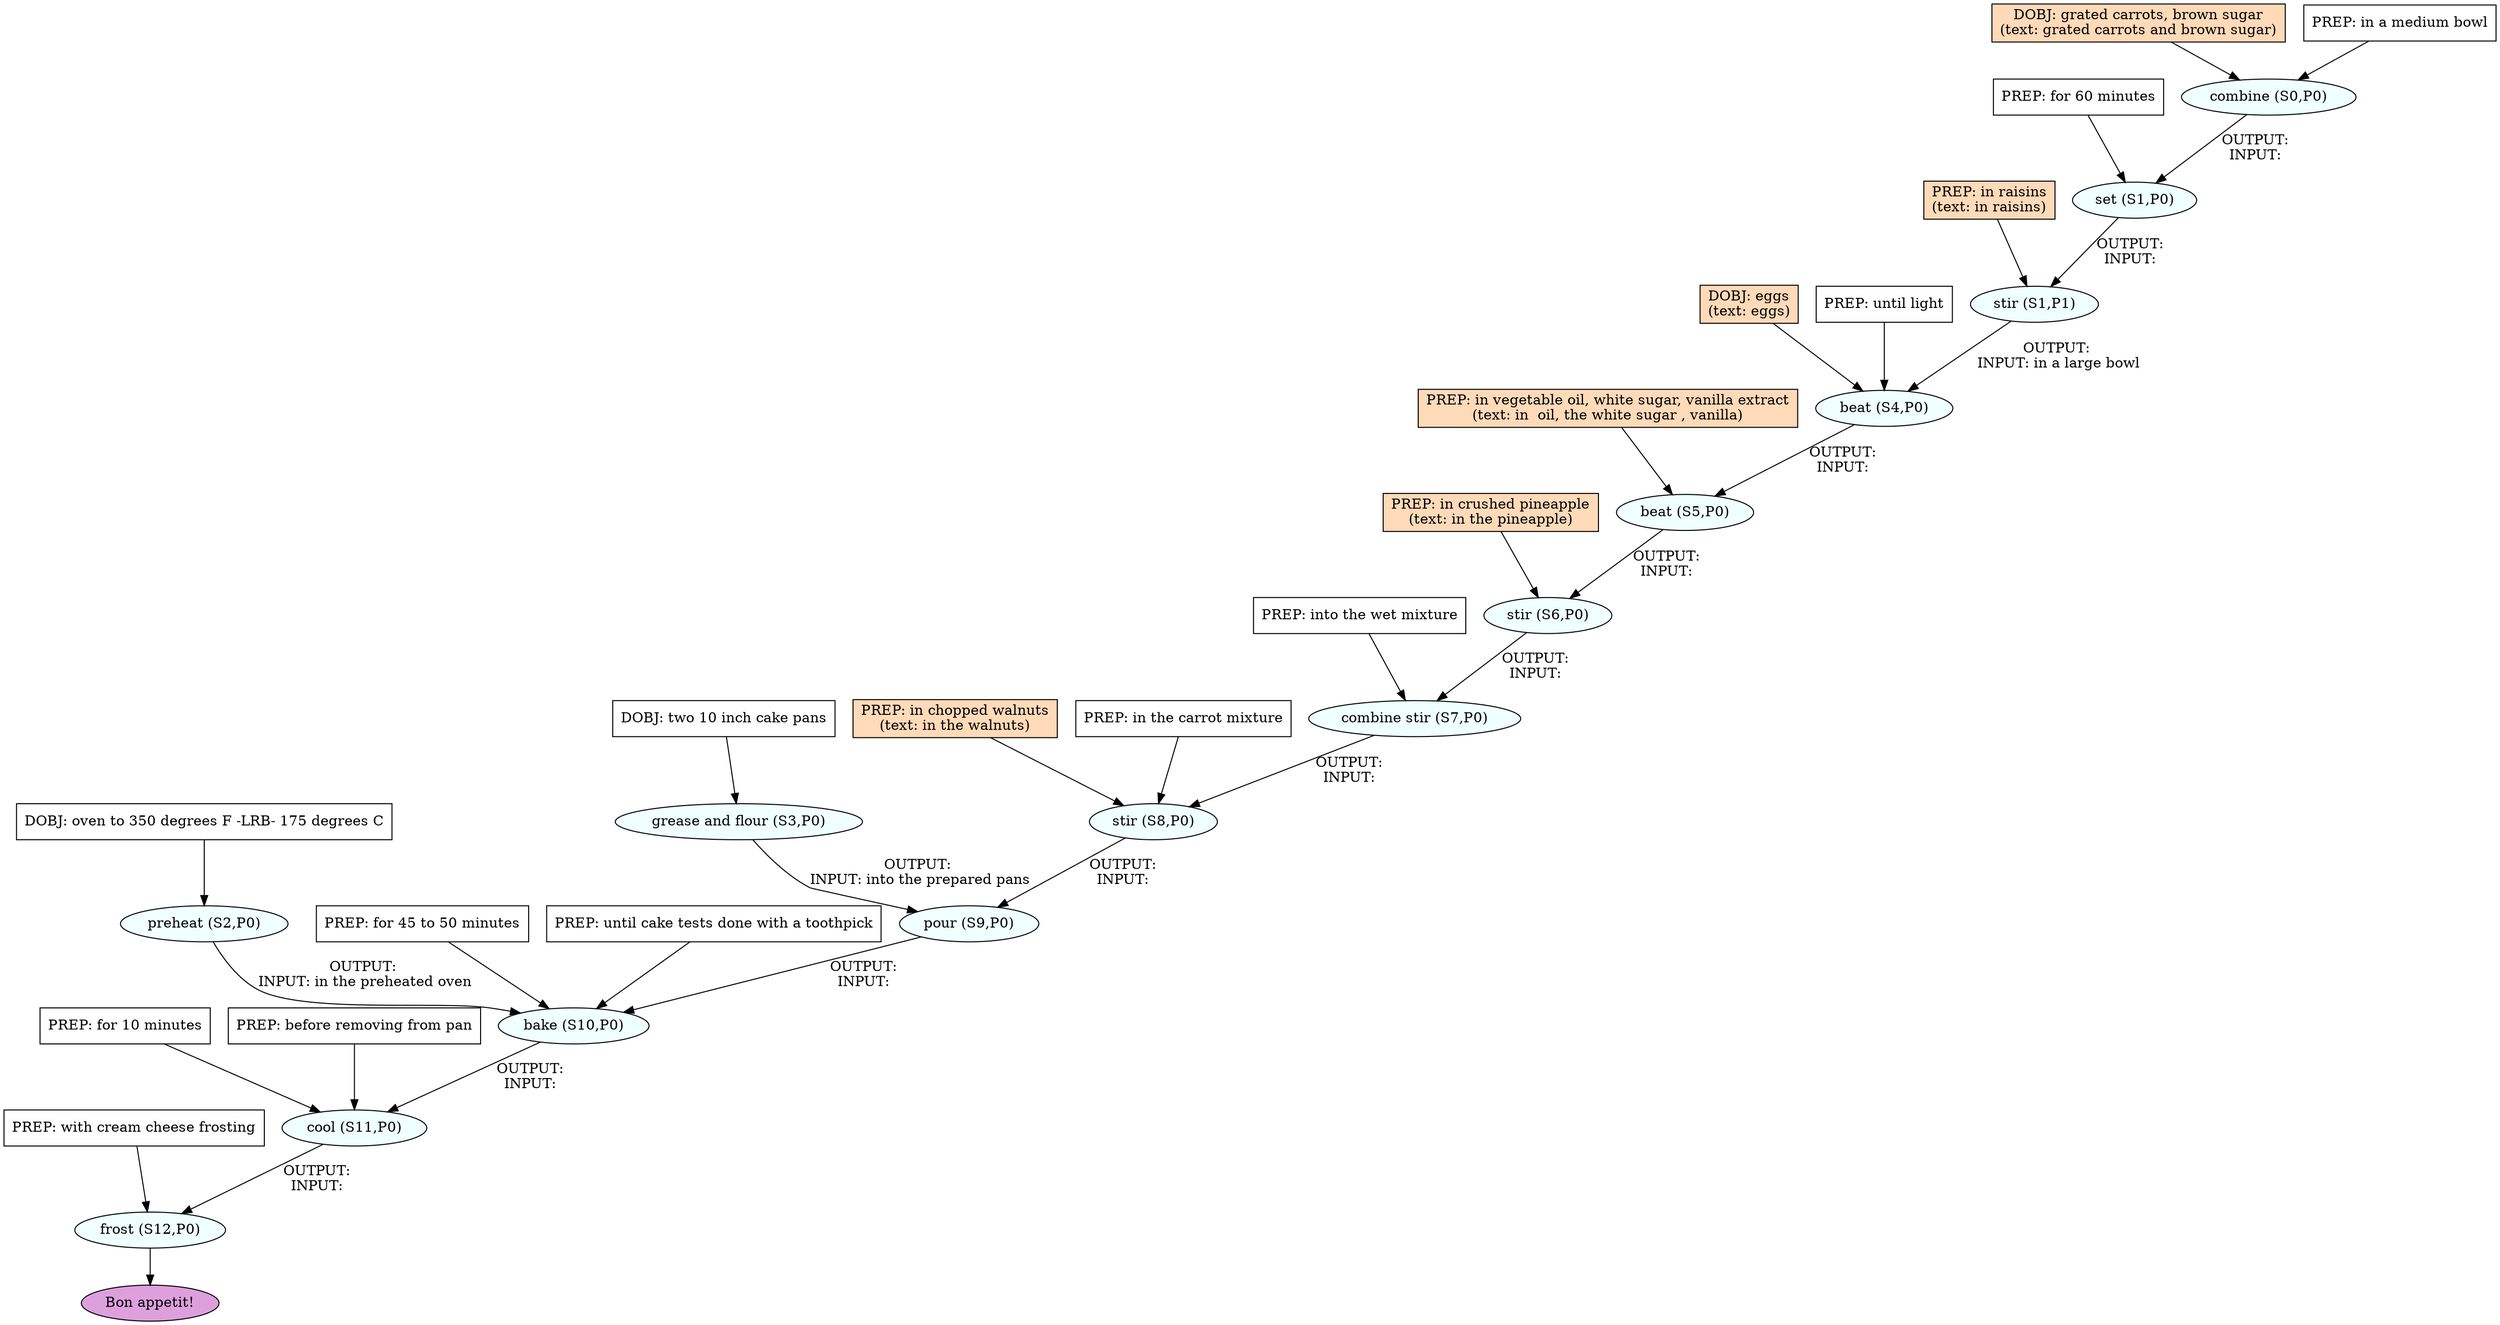 digraph recipe {
E0[label="combine (S0,P0)", shape=oval, style=filled, fillcolor=azure]
E1[label="set (S1,P0)", shape=oval, style=filled, fillcolor=azure]
E2[label="stir (S1,P1)", shape=oval, style=filled, fillcolor=azure]
E3[label="preheat (S2,P0)", shape=oval, style=filled, fillcolor=azure]
E4[label="grease and flour (S3,P0)", shape=oval, style=filled, fillcolor=azure]
E5[label="beat (S4,P0)", shape=oval, style=filled, fillcolor=azure]
E6[label="beat (S5,P0)", shape=oval, style=filled, fillcolor=azure]
E7[label="stir (S6,P0)", shape=oval, style=filled, fillcolor=azure]
E8[label="combine stir (S7,P0)", shape=oval, style=filled, fillcolor=azure]
E9[label="stir (S8,P0)", shape=oval, style=filled, fillcolor=azure]
E10[label="pour (S9,P0)", shape=oval, style=filled, fillcolor=azure]
E11[label="bake (S10,P0)", shape=oval, style=filled, fillcolor=azure]
E12[label="cool (S11,P0)", shape=oval, style=filled, fillcolor=azure]
E13[label="frost (S12,P0)", shape=oval, style=filled, fillcolor=azure]
D0[label="DOBJ: grated carrots, brown sugar
(text: grated carrots and brown sugar)", shape=box, style=filled, fillcolor=peachpuff]
D0 -> E0
P0_0[label="PREP: in a medium bowl", shape=box, style=filled, fillcolor=white]
P0_0 -> E0
D3[label="DOBJ: oven to 350 degrees F -LRB- 175 degrees C", shape=box, style=filled, fillcolor=white]
D3 -> E3
D4[label="DOBJ: two 10 inch cake pans", shape=box, style=filled, fillcolor=white]
D4 -> E4
E0 -> E1 [label="OUTPUT: 
INPUT: "]
P1_0_0[label="PREP: for 60 minutes", shape=box, style=filled, fillcolor=white]
P1_0_0 -> E1
E1 -> E2 [label="OUTPUT: 
INPUT: "]
P2_0_ing[label="PREP: in raisins
(text: in raisins)", shape=box, style=filled, fillcolor=peachpuff]
P2_0_ing -> E2
D5_ing[label="DOBJ: eggs
(text: eggs)", shape=box, style=filled, fillcolor=peachpuff]
D5_ing -> E5
E2 -> E5 [label="OUTPUT: 
INPUT: in a large bowl"]
P5_1_0[label="PREP: until light", shape=box, style=filled, fillcolor=white]
P5_1_0 -> E5
E5 -> E6 [label="OUTPUT: 
INPUT: "]
P6_0_ing[label="PREP: in vegetable oil, white sugar, vanilla extract
(text: in  oil, the white sugar , vanilla)", shape=box, style=filled, fillcolor=peachpuff]
P6_0_ing -> E6
E6 -> E7 [label="OUTPUT: 
INPUT: "]
P7_0_ing[label="PREP: in crushed pineapple
(text: in the pineapple)", shape=box, style=filled, fillcolor=peachpuff]
P7_0_ing -> E7
E7 -> E8 [label="OUTPUT: 
INPUT: "]
P8_0_0[label="PREP: into the wet mixture", shape=box, style=filled, fillcolor=white]
P8_0_0 -> E8
E8 -> E9 [label="OUTPUT: 
INPUT: "]
P9_0_ing[label="PREP: in chopped walnuts
(text: in the walnuts)", shape=box, style=filled, fillcolor=peachpuff]
P9_0_ing -> E9
P9_0_0[label="PREP: in the carrot mixture", shape=box, style=filled, fillcolor=white]
P9_0_0 -> E9
E9 -> E10 [label="OUTPUT: 
INPUT: "]
E4 -> E10 [label="OUTPUT: 
INPUT: into the prepared pans"]
E10 -> E11 [label="OUTPUT: 
INPUT: "]
P11_0_0[label="PREP: for 45 to 50 minutes", shape=box, style=filled, fillcolor=white]
P11_0_0 -> E11
E3 -> E11 [label="OUTPUT: 
INPUT: in the preheated oven"]
P11_2_0[label="PREP: until cake tests done with a toothpick", shape=box, style=filled, fillcolor=white]
P11_2_0 -> E11
E11 -> E12 [label="OUTPUT: 
INPUT: "]
P12_0_0[label="PREP: for 10 minutes", shape=box, style=filled, fillcolor=white]
P12_0_0 -> E12
P12_1_0[label="PREP: before removing from pan", shape=box, style=filled, fillcolor=white]
P12_1_0 -> E12
E12 -> E13 [label="OUTPUT: 
INPUT: "]
P13_0_0[label="PREP: with cream cheese frosting", shape=box, style=filled, fillcolor=white]
P13_0_0 -> E13
EOR[label="Bon appetit!", shape=oval, style=filled, fillcolor=plum]
E13 -> EOR
}
